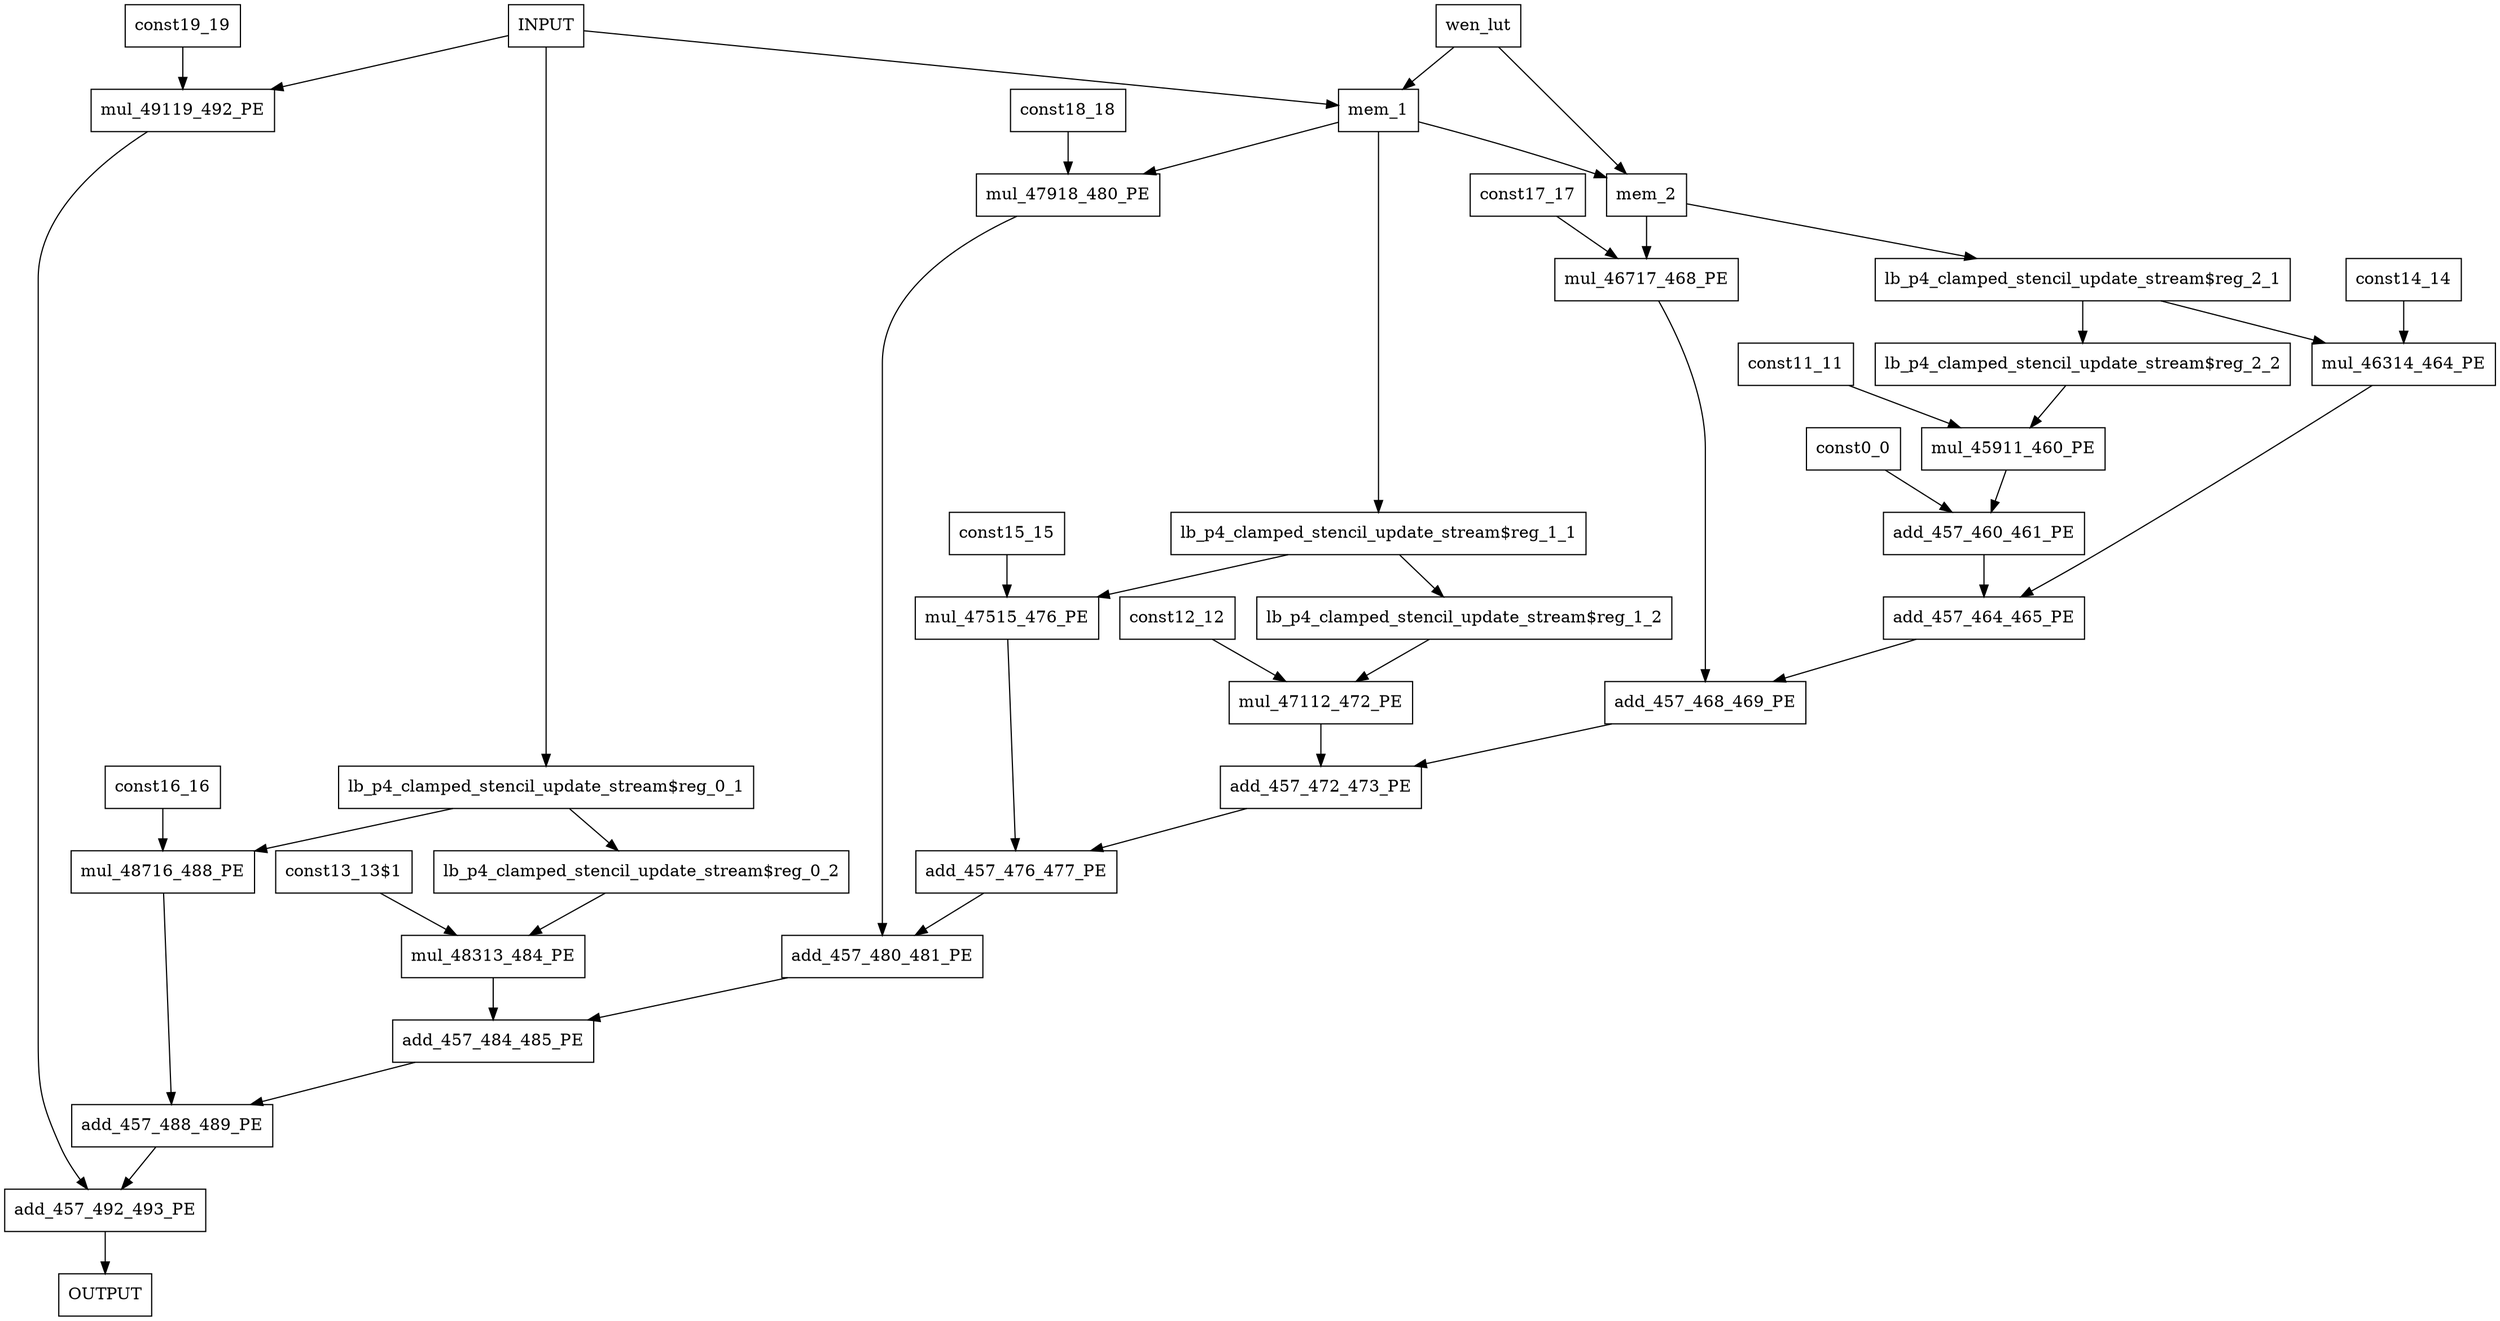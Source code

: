 digraph Diagram {
  node [shape=box]; # Comment
    "const0_0" -> "add_457_460_461_PE";
    "const11_11" -> "mul_45911_460_PE";
    "const12_12" -> "mul_47112_472_PE";
    "const13_13$1" -> "mul_48313_484_PE";
    "const14_14" -> "mul_46314_464_PE";
    "const15_15" -> "mul_47515_476_PE";
    "const16_16" -> "mul_48716_488_PE";
    "const17_17" -> "mul_46717_468_PE";
    "const18_18" -> "mul_47918_480_PE";
    "const19_19" -> "mul_49119_492_PE";
    "add_457_492_493_PE" -> "OUTPUT";
    "INPUT" -> "mem_1"; # fifo_depth 64
    "INPUT" -> "lb_p4_clamped_stencil_update_stream$reg_0_1";
    "INPUT" -> "mul_49119_492_PE";
    "mem_1" -> "mem_2"; # fifo_depth 64
    "mem_1" -> "lb_p4_clamped_stencil_update_stream$reg_1_1";
    "mem_1" -> "mul_47918_480_PE";
    "wen_lut" -> "mem_1";
    "mem_2" -> "lb_p4_clamped_stencil_update_stream$reg_2_1";
    "mem_2" -> "mul_46717_468_PE";
    "wen_lut" -> "mem_2";
    "lb_p4_clamped_stencil_update_stream$reg_0_1" -> "lb_p4_clamped_stencil_update_stream$reg_0_2";
    "lb_p4_clamped_stencil_update_stream$reg_0_1" -> "mul_48716_488_PE";
    "lb_p4_clamped_stencil_update_stream$reg_0_2" -> "mul_48313_484_PE";
    "lb_p4_clamped_stencil_update_stream$reg_1_1" -> "lb_p4_clamped_stencil_update_stream$reg_1_2";
    "lb_p4_clamped_stencil_update_stream$reg_1_1" -> "mul_47515_476_PE";
    "lb_p4_clamped_stencil_update_stream$reg_1_2" -> "mul_47112_472_PE";
    "lb_p4_clamped_stencil_update_stream$reg_2_1" -> "lb_p4_clamped_stencil_update_stream$reg_2_2";
    "lb_p4_clamped_stencil_update_stream$reg_2_1" -> "mul_46314_464_PE";
    "lb_p4_clamped_stencil_update_stream$reg_2_2" -> "mul_45911_460_PE";
    "add_457_460_461_PE" -> "add_457_464_465_PE";
    "add_457_464_465_PE" -> "add_457_468_469_PE";
    "add_457_468_469_PE" -> "add_457_472_473_PE";
    "add_457_472_473_PE" -> "add_457_476_477_PE";
    "add_457_476_477_PE" -> "add_457_480_481_PE";
    "add_457_480_481_PE" -> "add_457_484_485_PE";
    "add_457_484_485_PE" -> "add_457_488_489_PE";
    "add_457_488_489_PE" -> "add_457_492_493_PE";
    "mul_45911_460_PE" -> "add_457_460_461_PE";
    "mul_46314_464_PE" -> "add_457_464_465_PE";
    "mul_46717_468_PE" -> "add_457_468_469_PE";
    "mul_47112_472_PE" -> "add_457_472_473_PE";
    "mul_47515_476_PE" -> "add_457_476_477_PE";
    "mul_47918_480_PE" -> "add_457_480_481_PE";
    "mul_48313_484_PE" -> "add_457_484_485_PE";
    "mul_48716_488_PE" -> "add_457_488_489_PE";
    "mul_49119_492_PE" -> "add_457_492_493_PE";
}
